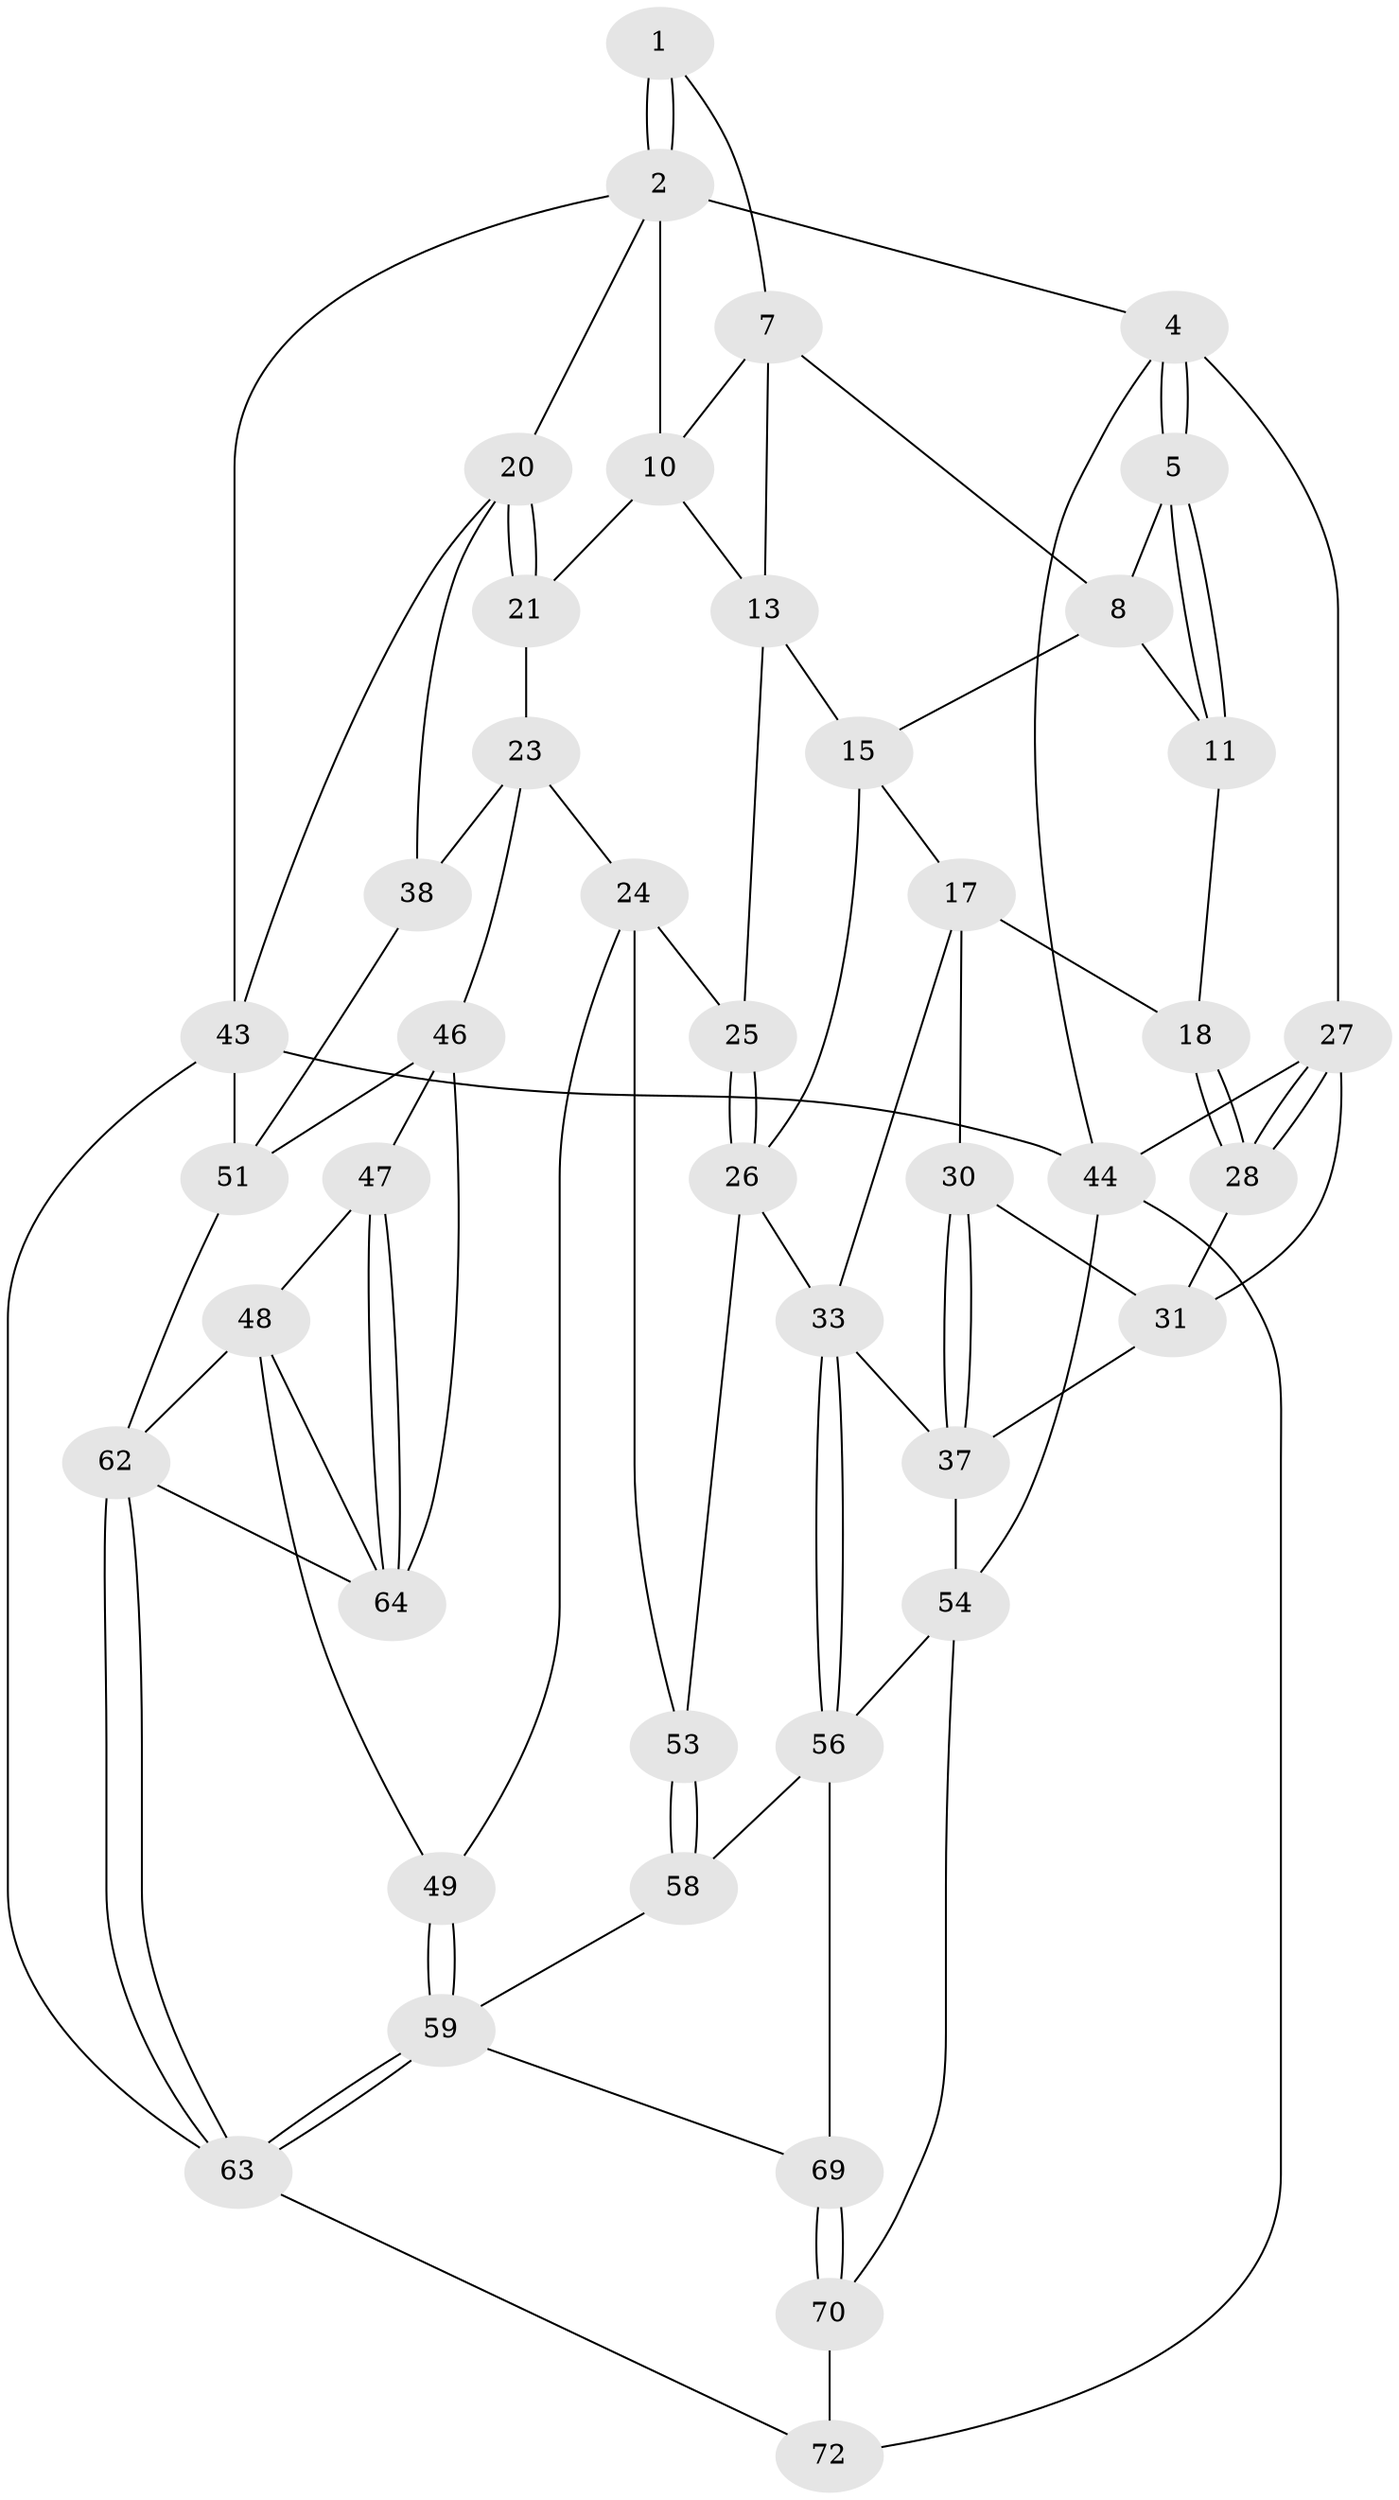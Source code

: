 // original degree distribution, {3: 0.04054054054054054, 5: 0.5, 6: 0.22972972972972974, 4: 0.22972972972972974}
// Generated by graph-tools (version 1.1) at 2025/42/03/06/25 10:42:33]
// undirected, 43 vertices, 94 edges
graph export_dot {
graph [start="1"]
  node [color=gray90,style=filled];
  1 [pos="+0.4758474941156753+0"];
  2 [pos="+1+0",super="+3"];
  4 [pos="+0+0"];
  5 [pos="+0+0",super="+6"];
  7 [pos="+0.5042750638809477+0.12949845176326902",super="+9"];
  8 [pos="+0.33724426824015713+0.13838135713980954",super="+12"];
  10 [pos="+0.6691365853455936+0.2227048510075874",super="+19"];
  11 [pos="+0.163530033401385+0.14637932164319978"];
  13 [pos="+0.3979540467668422+0.2782547920811081",super="+14"];
  15 [pos="+0.3253380279276293+0.27702586167087034",super="+16"];
  17 [pos="+0.25246025441016534+0.4035573579659899",super="+29"];
  18 [pos="+0.11283771053744253+0.3557298636276412"];
  20 [pos="+1+0.22072866746513084",super="+40"];
  21 [pos="+0.8967864461435568+0.4001765105373317",super="+22"];
  23 [pos="+0.6428080457314118+0.43802995062747196",super="+41"];
  24 [pos="+0.6065302479545318+0.48422197327929023",super="+50"];
  25 [pos="+0.47943498066848966+0.5422874952964449"];
  26 [pos="+0.46039655566478876+0.5560436555937662",super="+32"];
  27 [pos="+0+0.331745209774878",super="+36"];
  28 [pos="+0.05703908393816054+0.40552296981309593"];
  30 [pos="+0.08318190528251838+0.4473896154503749"];
  31 [pos="+0.07298976096300504+0.4363307301778167",super="+35"];
  33 [pos="+0.40193941758526697+0.6110559978815683",super="+34"];
  37 [pos="+0.07903543984953257+0.6203701466156519",super="+42"];
  38 [pos="+0.8991506334309991+0.523685935483669",super="+39"];
  43 [pos="+1+1",super="+68"];
  44 [pos="+0+0.7819312972111172",super="+45"];
  46 [pos="+0.8506509805949671+0.7003929593117959",super="+52"];
  47 [pos="+0.7934416944691832+0.7255216144125601"];
  48 [pos="+0.7270257962979962+0.7237082760183802",super="+61"];
  49 [pos="+0.6805186486155637+0.7107518311783159"];
  51 [pos="+1+0.721988406744764",super="+66"];
  53 [pos="+0.6052849351204337+0.7312859298128707"];
  54 [pos="+0.1858463012678612+0.7784055279905768",super="+55"];
  56 [pos="+0.4391835602907521+0.7540099121823618",super="+57"];
  58 [pos="+0.5013928243289231+0.8032037946417321"];
  59 [pos="+0.594680297924887+1",super="+60"];
  62 [pos="+0.6378150234437819+1",super="+67"];
  63 [pos="+0.6141179950329055+1",super="+73"];
  64 [pos="+0.78361909509488+0.8619880418253542",super="+65"];
  69 [pos="+0.31024120785217285+0.8703591827002853"];
  70 [pos="+0.28820235135893224+1",super="+71"];
  72 [pos="+0+1",super="+74"];
  1 -- 2;
  1 -- 2;
  1 -- 7;
  2 -- 10;
  2 -- 43;
  2 -- 4;
  2 -- 20;
  4 -- 5;
  4 -- 5;
  4 -- 27;
  4 -- 44;
  5 -- 11;
  5 -- 11;
  5 -- 8;
  7 -- 8;
  7 -- 10;
  7 -- 13;
  8 -- 11;
  8 -- 15;
  10 -- 13;
  10 -- 21;
  11 -- 18;
  13 -- 25;
  13 -- 15;
  15 -- 17;
  15 -- 26;
  17 -- 18;
  17 -- 30;
  17 -- 33;
  18 -- 28;
  18 -- 28;
  20 -- 21;
  20 -- 21;
  20 -- 43;
  20 -- 38;
  21 -- 23;
  23 -- 24;
  23 -- 46;
  23 -- 38;
  24 -- 25;
  24 -- 49;
  24 -- 53;
  25 -- 26;
  25 -- 26;
  26 -- 33;
  26 -- 53;
  27 -- 28;
  27 -- 28;
  27 -- 44;
  27 -- 31;
  28 -- 31;
  30 -- 31;
  30 -- 37;
  30 -- 37;
  31 -- 37;
  33 -- 56;
  33 -- 56;
  33 -- 37;
  37 -- 54;
  38 -- 51;
  43 -- 51;
  43 -- 44;
  43 -- 63;
  44 -- 54;
  44 -- 72;
  46 -- 47;
  46 -- 51;
  46 -- 64;
  47 -- 48;
  47 -- 64;
  47 -- 64;
  48 -- 49;
  48 -- 64;
  48 -- 62;
  49 -- 59;
  49 -- 59;
  51 -- 62;
  53 -- 58;
  53 -- 58;
  54 -- 70;
  54 -- 56;
  56 -- 58;
  56 -- 69;
  58 -- 59;
  59 -- 63;
  59 -- 63;
  59 -- 69;
  62 -- 63;
  62 -- 63;
  62 -- 64;
  63 -- 72;
  69 -- 70;
  69 -- 70;
  70 -- 72 [weight=2];
}
